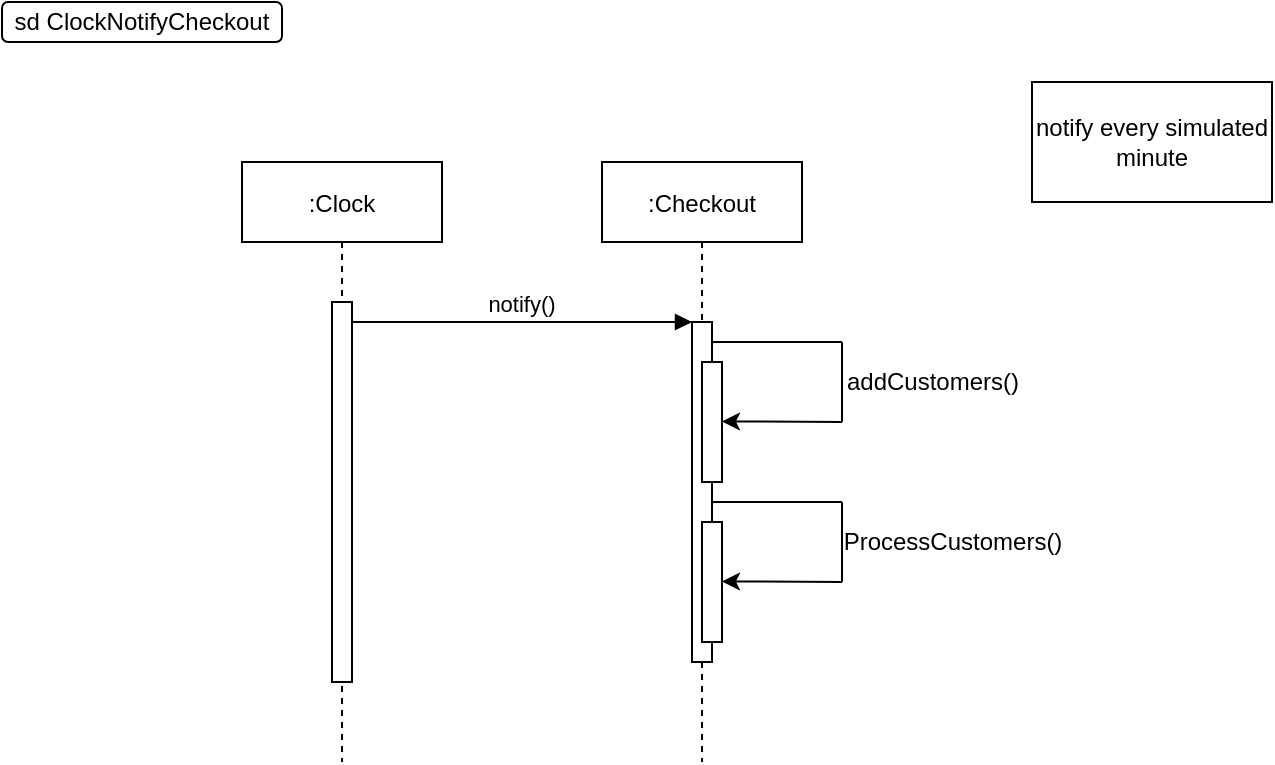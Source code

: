 <mxfile version="16.5.2" type="github" pages="4">
  <diagram id="kgpKYQtTHZ0yAKxKKP6v" name="Page-1">
    <mxGraphModel dx="813" dy="435" grid="1" gridSize="10" guides="1" tooltips="1" connect="1" arrows="1" fold="1" page="1" pageScale="1" pageWidth="850" pageHeight="1100" math="0" shadow="0">
      <root>
        <mxCell id="0" />
        <mxCell id="1" parent="0" />
        <mxCell id="3nuBFxr9cyL0pnOWT2aG-1" value=":Clock" style="shape=umlLifeline;perimeter=lifelinePerimeter;container=1;collapsible=0;recursiveResize=0;rounded=0;shadow=0;strokeWidth=1;" parent="1" vertex="1">
          <mxGeometry x="120" y="80" width="100" height="300" as="geometry" />
        </mxCell>
        <mxCell id="3nuBFxr9cyL0pnOWT2aG-2" value="" style="points=[];perimeter=orthogonalPerimeter;rounded=0;shadow=0;strokeWidth=1;" parent="3nuBFxr9cyL0pnOWT2aG-1" vertex="1">
          <mxGeometry x="45" y="70" width="10" height="190" as="geometry" />
        </mxCell>
        <mxCell id="3nuBFxr9cyL0pnOWT2aG-5" value=":Checkout" style="shape=umlLifeline;perimeter=lifelinePerimeter;container=1;collapsible=0;recursiveResize=0;rounded=0;shadow=0;strokeWidth=1;" parent="1" vertex="1">
          <mxGeometry x="300" y="80" width="100" height="300" as="geometry" />
        </mxCell>
        <mxCell id="3nuBFxr9cyL0pnOWT2aG-6" value="" style="points=[];perimeter=orthogonalPerimeter;rounded=0;shadow=0;strokeWidth=1;" parent="3nuBFxr9cyL0pnOWT2aG-5" vertex="1">
          <mxGeometry x="45" y="80" width="10" height="170" as="geometry" />
        </mxCell>
        <mxCell id="3nuBFxr9cyL0pnOWT2aG-4" value="" style="points=[];perimeter=orthogonalPerimeter;rounded=0;shadow=0;strokeWidth=1;" parent="3nuBFxr9cyL0pnOWT2aG-5" vertex="1">
          <mxGeometry x="50" y="100" width="10" height="60" as="geometry" />
        </mxCell>
        <mxCell id="bTOaqfw5p9arZOFWaih8-1" value="" style="points=[];perimeter=orthogonalPerimeter;rounded=0;shadow=0;strokeWidth=1;" vertex="1" parent="3nuBFxr9cyL0pnOWT2aG-5">
          <mxGeometry x="50" y="180" width="10" height="60" as="geometry" />
        </mxCell>
        <mxCell id="bTOaqfw5p9arZOFWaih8-6" value="" style="endArrow=none;html=1;rounded=0;" edge="1" parent="3nuBFxr9cyL0pnOWT2aG-5">
          <mxGeometry width="50" height="50" relative="1" as="geometry">
            <mxPoint x="55" y="90" as="sourcePoint" />
            <mxPoint x="120" y="90" as="targetPoint" />
          </mxGeometry>
        </mxCell>
        <mxCell id="bTOaqfw5p9arZOFWaih8-8" value="" style="endArrow=classic;html=1;rounded=0;" edge="1" parent="3nuBFxr9cyL0pnOWT2aG-5">
          <mxGeometry width="50" height="50" relative="1" as="geometry">
            <mxPoint x="120" y="130" as="sourcePoint" />
            <mxPoint x="60" y="129.71" as="targetPoint" />
          </mxGeometry>
        </mxCell>
        <mxCell id="bTOaqfw5p9arZOFWaih8-11" value="" style="endArrow=classic;html=1;rounded=0;" edge="1" parent="3nuBFxr9cyL0pnOWT2aG-5">
          <mxGeometry width="50" height="50" relative="1" as="geometry">
            <mxPoint x="120" y="210" as="sourcePoint" />
            <mxPoint x="60" y="209.71" as="targetPoint" />
          </mxGeometry>
        </mxCell>
        <mxCell id="bTOaqfw5p9arZOFWaih8-12" value="" style="endArrow=none;html=1;rounded=0;" edge="1" parent="3nuBFxr9cyL0pnOWT2aG-5">
          <mxGeometry width="50" height="50" relative="1" as="geometry">
            <mxPoint x="55" y="170" as="sourcePoint" />
            <mxPoint x="120" y="170" as="targetPoint" />
          </mxGeometry>
        </mxCell>
        <mxCell id="3nuBFxr9cyL0pnOWT2aG-8" value="notify()" style="verticalAlign=bottom;endArrow=block;entryX=0;entryY=0;shadow=0;strokeWidth=1;" parent="1" source="3nuBFxr9cyL0pnOWT2aG-2" target="3nuBFxr9cyL0pnOWT2aG-6" edge="1">
          <mxGeometry relative="1" as="geometry">
            <mxPoint x="275" y="160" as="sourcePoint" />
          </mxGeometry>
        </mxCell>
        <mxCell id="bTOaqfw5p9arZOFWaih8-9" value="" style="endArrow=none;html=1;rounded=0;" edge="1" parent="1">
          <mxGeometry width="50" height="50" relative="1" as="geometry">
            <mxPoint x="420" y="210" as="sourcePoint" />
            <mxPoint x="420" y="170" as="targetPoint" />
          </mxGeometry>
        </mxCell>
        <mxCell id="bTOaqfw5p9arZOFWaih8-10" value="addCustomers()" style="text;html=1;align=center;verticalAlign=middle;resizable=0;points=[];autosize=1;strokeColor=none;fillColor=none;" vertex="1" parent="1">
          <mxGeometry x="415" y="180" width="100" height="20" as="geometry" />
        </mxCell>
        <mxCell id="bTOaqfw5p9arZOFWaih8-13" value="" style="endArrow=none;html=1;rounded=0;" edge="1" parent="1">
          <mxGeometry width="50" height="50" relative="1" as="geometry">
            <mxPoint x="420" y="290" as="sourcePoint" />
            <mxPoint x="420" y="250" as="targetPoint" />
          </mxGeometry>
        </mxCell>
        <mxCell id="bTOaqfw5p9arZOFWaih8-14" value="ProcessCustomers()" style="text;html=1;align=center;verticalAlign=middle;resizable=0;points=[];autosize=1;strokeColor=none;fillColor=none;" vertex="1" parent="1">
          <mxGeometry x="415" y="260" width="120" height="20" as="geometry" />
        </mxCell>
        <mxCell id="bTOaqfw5p9arZOFWaih8-15" value="notify every simulated minute" style="rounded=0;whiteSpace=wrap;html=1;" vertex="1" parent="1">
          <mxGeometry x="515" y="40" width="120" height="60" as="geometry" />
        </mxCell>
        <mxCell id="bTOaqfw5p9arZOFWaih8-18" value="sd ClockNotifyCheckout" style="rounded=1;whiteSpace=wrap;html=1;" vertex="1" parent="1">
          <mxGeometry width="140" height="20" as="geometry" />
        </mxCell>
      </root>
    </mxGraphModel>
  </diagram>
  <diagram id="1brQ0yqux-kK48zK3aQE" name="Page-2">
    <mxGraphModel dx="813" dy="435" grid="1" gridSize="10" guides="1" tooltips="1" connect="1" arrows="1" fold="1" page="1" pageScale="1" pageWidth="850" pageHeight="1100" math="0" shadow="0">
      <root>
        <mxCell id="E_dnZjqbHPf4qMpIFb9E-0" />
        <mxCell id="E_dnZjqbHPf4qMpIFb9E-1" parent="E_dnZjqbHPf4qMpIFb9E-0" />
        <mxCell id="2q3a48YyJyF_BGKVYIYm-13" value="" style="rounded=1;whiteSpace=wrap;html=1;" vertex="1" parent="E_dnZjqbHPf4qMpIFb9E-1">
          <mxGeometry x="20" y="220" width="800" height="130" as="geometry" />
        </mxCell>
        <mxCell id="E_dnZjqbHPf4qMpIFb9E-2" value="sd AddCustomers" style="rounded=1;whiteSpace=wrap;html=1;" vertex="1" parent="E_dnZjqbHPf4qMpIFb9E-1">
          <mxGeometry width="220" height="30" as="geometry" />
        </mxCell>
        <mxCell id="E_dnZjqbHPf4qMpIFb9E-3" value=":Checkout" style="rounded=1;whiteSpace=wrap;html=1;" vertex="1" parent="E_dnZjqbHPf4qMpIFb9E-1">
          <mxGeometry x="70" y="70" width="120" height="60" as="geometry" />
        </mxCell>
        <mxCell id="2q3a48YyJyF_BGKVYIYm-0" value="" style="endArrow=none;dashed=1;html=1;rounded=0;strokeWidth=2;startArrow=none;" edge="1" parent="E_dnZjqbHPf4qMpIFb9E-1" source="2q3a48YyJyF_BGKVYIYm-1">
          <mxGeometry width="50" height="50" relative="1" as="geometry">
            <mxPoint x="130" y="380" as="sourcePoint" />
            <mxPoint x="129.5" y="130" as="targetPoint" />
          </mxGeometry>
        </mxCell>
        <mxCell id="2q3a48YyJyF_BGKVYIYm-1" value="" style="rounded=1;whiteSpace=wrap;html=1;rotation=90;" vertex="1" parent="E_dnZjqbHPf4qMpIFb9E-1">
          <mxGeometry x="28.75" y="248.75" width="202.5" height="20" as="geometry" />
        </mxCell>
        <mxCell id="2q3a48YyJyF_BGKVYIYm-2" value="" style="endArrow=none;dashed=1;html=1;rounded=0;strokeWidth=2;" edge="1" parent="E_dnZjqbHPf4qMpIFb9E-1" target="2q3a48YyJyF_BGKVYIYm-1">
          <mxGeometry width="50" height="50" relative="1" as="geometry">
            <mxPoint x="130" y="440" as="sourcePoint" />
            <mxPoint x="129.5" y="130" as="targetPoint" />
          </mxGeometry>
        </mxCell>
        <mxCell id="2q3a48YyJyF_BGKVYIYm-3" value=":Random" style="rounded=1;whiteSpace=wrap;html=1;" vertex="1" parent="E_dnZjqbHPf4qMpIFb9E-1">
          <mxGeometry x="305" y="70" width="120" height="60" as="geometry" />
        </mxCell>
        <mxCell id="2q3a48YyJyF_BGKVYIYm-4" value="" style="endArrow=none;dashed=1;html=1;rounded=0;strokeWidth=2;startArrow=none;" edge="1" parent="E_dnZjqbHPf4qMpIFb9E-1">
          <mxGeometry width="50" height="50" relative="1" as="geometry">
            <mxPoint x="370" y="160" as="sourcePoint" />
            <mxPoint x="370" y="130" as="targetPoint" />
          </mxGeometry>
        </mxCell>
        <mxCell id="2q3a48YyJyF_BGKVYIYm-6" value="" style="endArrow=none;dashed=1;html=1;rounded=0;strokeWidth=2;" edge="1" parent="E_dnZjqbHPf4qMpIFb9E-1" target="2q3a48YyJyF_BGKVYIYm-10">
          <mxGeometry width="50" height="50" relative="1" as="geometry">
            <mxPoint x="370" y="440" as="sourcePoint" />
            <mxPoint x="372.147" y="217.5" as="targetPoint" />
          </mxGeometry>
        </mxCell>
        <mxCell id="2q3a48YyJyF_BGKVYIYm-7" value=":Queue" style="rounded=1;whiteSpace=wrap;html=1;" vertex="1" parent="E_dnZjqbHPf4qMpIFb9E-1">
          <mxGeometry x="580" y="70" width="120" height="60" as="geometry" />
        </mxCell>
        <mxCell id="2q3a48YyJyF_BGKVYIYm-8" value="" style="endArrow=none;dashed=1;html=1;rounded=0;strokeWidth=2;startArrow=none;" edge="1" parent="E_dnZjqbHPf4qMpIFb9E-1" source="2q3a48YyJyF_BGKVYIYm-11">
          <mxGeometry width="50" height="50" relative="1" as="geometry">
            <mxPoint x="640" y="400" as="sourcePoint" />
            <mxPoint x="640" y="130" as="targetPoint" />
          </mxGeometry>
        </mxCell>
        <mxCell id="2q3a48YyJyF_BGKVYIYm-10" value="" style="rounded=1;whiteSpace=wrap;html=1;rotation=90;" vertex="1" parent="E_dnZjqbHPf4qMpIFb9E-1">
          <mxGeometry x="345" y="175" width="50" height="20" as="geometry" />
        </mxCell>
        <mxCell id="2q3a48YyJyF_BGKVYIYm-11" value="" style="rounded=1;whiteSpace=wrap;html=1;rotation=90;" vertex="1" parent="E_dnZjqbHPf4qMpIFb9E-1">
          <mxGeometry x="610" y="300" width="60" height="20" as="geometry" />
        </mxCell>
        <mxCell id="2q3a48YyJyF_BGKVYIYm-12" value="" style="endArrow=none;dashed=1;html=1;rounded=0;strokeWidth=2;" edge="1" parent="E_dnZjqbHPf4qMpIFb9E-1" target="2q3a48YyJyF_BGKVYIYm-11">
          <mxGeometry width="50" height="50" relative="1" as="geometry">
            <mxPoint x="640" y="440" as="sourcePoint" />
            <mxPoint x="640" y="130" as="targetPoint" />
          </mxGeometry>
        </mxCell>
        <mxCell id="2q3a48YyJyF_BGKVYIYm-16" value="Loop(0,10)" style="text;html=1;strokeColor=none;fillColor=none;align=center;verticalAlign=middle;whiteSpace=wrap;rounded=0;" vertex="1" parent="E_dnZjqbHPf4qMpIFb9E-1">
          <mxGeometry x="20" y="218.75" width="68.75" height="30" as="geometry" />
        </mxCell>
        <mxCell id="2q3a48YyJyF_BGKVYIYm-18" value="" style="endArrow=classic;html=1;rounded=0;strokeWidth=1;entryX=0.25;entryY=1;entryDx=0;entryDy=0;" edge="1" parent="E_dnZjqbHPf4qMpIFb9E-1" target="2q3a48YyJyF_BGKVYIYm-10">
          <mxGeometry width="50" height="50" relative="1" as="geometry">
            <mxPoint x="140" y="173" as="sourcePoint" />
            <mxPoint x="340" y="170" as="targetPoint" />
          </mxGeometry>
        </mxCell>
        <mxCell id="2q3a48YyJyF_BGKVYIYm-19" value="Random()" style="text;html=1;strokeColor=none;fillColor=none;align=center;verticalAlign=middle;whiteSpace=wrap;rounded=0;" vertex="1" parent="E_dnZjqbHPf4qMpIFb9E-1">
          <mxGeometry x="220" y="145" width="60" height="30" as="geometry" />
        </mxCell>
        <mxCell id="2q3a48YyJyF_BGKVYIYm-20" value="" style="endArrow=classic;html=1;rounded=0;strokeWidth=1;entryX=0.5;entryY=1;entryDx=0;entryDy=0;" edge="1" parent="E_dnZjqbHPf4qMpIFb9E-1" target="2q3a48YyJyF_BGKVYIYm-11">
          <mxGeometry width="50" height="50" relative="1" as="geometry">
            <mxPoint x="140" y="310.21" as="sourcePoint" />
            <mxPoint x="360" y="309.71" as="targetPoint" />
          </mxGeometry>
        </mxCell>
        <mxCell id="2q3a48YyJyF_BGKVYIYm-21" value="enter(Customer)" style="text;html=1;strokeColor=none;fillColor=none;align=center;verticalAlign=middle;whiteSpace=wrap;rounded=0;" vertex="1" parent="E_dnZjqbHPf4qMpIFb9E-1">
          <mxGeometry x="220" y="280" width="60" height="30" as="geometry" />
        </mxCell>
        <mxCell id="2q3a48YyJyF_BGKVYIYm-23" value=":Customer" style="rounded=1;whiteSpace=wrap;html=1;" vertex="1" parent="E_dnZjqbHPf4qMpIFb9E-1">
          <mxGeometry x="680" y="228.75" width="120" height="60" as="geometry" />
        </mxCell>
        <mxCell id="2q3a48YyJyF_BGKVYIYm-24" value="" style="endArrow=classic;html=1;rounded=0;strokeWidth=1;entryX=0;entryY=0.5;entryDx=0;entryDy=0;" edge="1" parent="E_dnZjqbHPf4qMpIFb9E-1" target="2q3a48YyJyF_BGKVYIYm-23">
          <mxGeometry width="50" height="50" relative="1" as="geometry">
            <mxPoint x="140" y="258.67" as="sourcePoint" />
            <mxPoint x="630" y="258.46" as="targetPoint" />
          </mxGeometry>
        </mxCell>
        <mxCell id="2q3a48YyJyF_BGKVYIYm-25" value="NewCustomers()" style="text;html=1;strokeColor=none;fillColor=none;align=center;verticalAlign=middle;whiteSpace=wrap;rounded=0;" vertex="1" parent="E_dnZjqbHPf4qMpIFb9E-1">
          <mxGeometry x="220" y="228.75" width="60" height="30" as="geometry" />
        </mxCell>
        <mxCell id="2q3a48YyJyF_BGKVYIYm-26" value="" style="endArrow=none;dashed=1;html=1;rounded=0;strokeWidth=2;startArrow=none;" edge="1" parent="E_dnZjqbHPf4qMpIFb9E-1">
          <mxGeometry width="50" height="50" relative="1" as="geometry">
            <mxPoint x="739.71" y="438.75" as="sourcePoint" />
            <mxPoint x="739.71" y="288.75" as="targetPoint" />
          </mxGeometry>
        </mxCell>
      </root>
    </mxGraphModel>
  </diagram>
  <diagram id="IKTdip-7LG_9I6P54wlZ" name="Page-3">
    <mxGraphModel dx="1422" dy="762" grid="1" gridSize="10" guides="1" tooltips="1" connect="1" arrows="1" fold="1" page="1" pageScale="1" pageWidth="850" pageHeight="1100" math="0" shadow="0">
      <root>
        <mxCell id="8T-F-BBAwmEX6_o-kDcD-0" />
        <mxCell id="8T-F-BBAwmEX6_o-kDcD-1" parent="8T-F-BBAwmEX6_o-kDcD-0" />
        <mxCell id="8T-F-BBAwmEX6_o-kDcD-23" value="" style="rounded=1;whiteSpace=wrap;html=1;" vertex="1" parent="8T-F-BBAwmEX6_o-kDcD-1">
          <mxGeometry x="30" y="310" width="800" height="160" as="geometry" />
        </mxCell>
        <mxCell id="8T-F-BBAwmEX6_o-kDcD-2" value=":Checkout" style="rounded=1;whiteSpace=wrap;html=1;" vertex="1" parent="8T-F-BBAwmEX6_o-kDcD-1">
          <mxGeometry x="61.25" y="160" width="120" height="60" as="geometry" />
        </mxCell>
        <mxCell id="8T-F-BBAwmEX6_o-kDcD-3" value="" style="endArrow=none;dashed=1;html=1;rounded=0;strokeWidth=2;startArrow=none;" edge="1" parent="8T-F-BBAwmEX6_o-kDcD-1" source="8T-F-BBAwmEX6_o-kDcD-4">
          <mxGeometry width="50" height="50" relative="1" as="geometry">
            <mxPoint x="121.25" y="470" as="sourcePoint" />
            <mxPoint x="120.75" y="220" as="targetPoint" />
          </mxGeometry>
        </mxCell>
        <mxCell id="8T-F-BBAwmEX6_o-kDcD-4" value="" style="rounded=1;whiteSpace=wrap;html=1;rotation=90;" vertex="1" parent="8T-F-BBAwmEX6_o-kDcD-1">
          <mxGeometry x="20" y="338.75" width="202.5" height="20" as="geometry" />
        </mxCell>
        <mxCell id="8T-F-BBAwmEX6_o-kDcD-5" value="" style="endArrow=none;dashed=1;html=1;rounded=0;strokeWidth=2;" edge="1" parent="8T-F-BBAwmEX6_o-kDcD-1" target="8T-F-BBAwmEX6_o-kDcD-4">
          <mxGeometry width="50" height="50" relative="1" as="geometry">
            <mxPoint x="121.25" y="530" as="sourcePoint" />
            <mxPoint x="120.75" y="220" as="targetPoint" />
          </mxGeometry>
        </mxCell>
        <mxCell id="8T-F-BBAwmEX6_o-kDcD-6" value=":Random" style="rounded=1;whiteSpace=wrap;html=1;" vertex="1" parent="8T-F-BBAwmEX6_o-kDcD-1">
          <mxGeometry x="296.25" y="160" width="120" height="60" as="geometry" />
        </mxCell>
        <mxCell id="8T-F-BBAwmEX6_o-kDcD-7" value="" style="endArrow=none;dashed=1;html=1;rounded=0;strokeWidth=2;startArrow=none;" edge="1" parent="8T-F-BBAwmEX6_o-kDcD-1">
          <mxGeometry width="50" height="50" relative="1" as="geometry">
            <mxPoint x="361.25" y="250" as="sourcePoint" />
            <mxPoint x="361.25" y="220" as="targetPoint" />
          </mxGeometry>
        </mxCell>
        <mxCell id="8T-F-BBAwmEX6_o-kDcD-8" value="" style="endArrow=none;dashed=1;html=1;rounded=0;strokeWidth=2;" edge="1" parent="8T-F-BBAwmEX6_o-kDcD-1" target="8T-F-BBAwmEX6_o-kDcD-11">
          <mxGeometry width="50" height="50" relative="1" as="geometry">
            <mxPoint x="361.25" y="530" as="sourcePoint" />
            <mxPoint x="363.397" y="307.5" as="targetPoint" />
          </mxGeometry>
        </mxCell>
        <mxCell id="8T-F-BBAwmEX6_o-kDcD-9" value=":Queue" style="rounded=1;whiteSpace=wrap;html=1;" vertex="1" parent="8T-F-BBAwmEX6_o-kDcD-1">
          <mxGeometry x="500" y="160" width="120" height="60" as="geometry" />
        </mxCell>
        <mxCell id="8T-F-BBAwmEX6_o-kDcD-10" value="" style="endArrow=none;dashed=1;html=1;rounded=0;strokeWidth=2;startArrow=none;entryX=0.5;entryY=1;entryDx=0;entryDy=0;" edge="1" parent="8T-F-BBAwmEX6_o-kDcD-1" source="8T-F-BBAwmEX6_o-kDcD-12" target="8T-F-BBAwmEX6_o-kDcD-9">
          <mxGeometry width="50" height="50" relative="1" as="geometry">
            <mxPoint x="631.25" y="490" as="sourcePoint" />
            <mxPoint x="631.25" y="220" as="targetPoint" />
          </mxGeometry>
        </mxCell>
        <mxCell id="8T-F-BBAwmEX6_o-kDcD-11" value="" style="rounded=1;whiteSpace=wrap;html=1;rotation=90;" vertex="1" parent="8T-F-BBAwmEX6_o-kDcD-1">
          <mxGeometry x="336.25" y="265" width="50" height="20" as="geometry" />
        </mxCell>
        <mxCell id="8T-F-BBAwmEX6_o-kDcD-12" value="" style="rounded=1;whiteSpace=wrap;html=1;rotation=90;" vertex="1" parent="8T-F-BBAwmEX6_o-kDcD-1">
          <mxGeometry x="530" y="390" width="60" height="20" as="geometry" />
        </mxCell>
        <mxCell id="8T-F-BBAwmEX6_o-kDcD-13" value="" style="endArrow=none;dashed=1;html=1;rounded=0;strokeWidth=2;" edge="1" parent="8T-F-BBAwmEX6_o-kDcD-1" target="8T-F-BBAwmEX6_o-kDcD-12">
          <mxGeometry width="50" height="50" relative="1" as="geometry">
            <mxPoint x="560" y="530" as="sourcePoint" />
            <mxPoint x="631.25" y="220" as="targetPoint" />
          </mxGeometry>
        </mxCell>
        <mxCell id="8T-F-BBAwmEX6_o-kDcD-14" value="" style="endArrow=classic;html=1;rounded=0;strokeWidth=1;entryX=0.25;entryY=1;entryDx=0;entryDy=0;" edge="1" parent="8T-F-BBAwmEX6_o-kDcD-1" target="8T-F-BBAwmEX6_o-kDcD-11">
          <mxGeometry width="50" height="50" relative="1" as="geometry">
            <mxPoint x="131.25" y="263" as="sourcePoint" />
            <mxPoint x="331.25" y="260" as="targetPoint" />
          </mxGeometry>
        </mxCell>
        <mxCell id="8T-F-BBAwmEX6_o-kDcD-15" value="Random()" style="text;html=1;strokeColor=none;fillColor=none;align=center;verticalAlign=middle;whiteSpace=wrap;rounded=0;" vertex="1" parent="8T-F-BBAwmEX6_o-kDcD-1">
          <mxGeometry x="211.25" y="235" width="60" height="30" as="geometry" />
        </mxCell>
        <mxCell id="8T-F-BBAwmEX6_o-kDcD-16" value="" style="endArrow=classic;html=1;rounded=0;strokeWidth=1;entryX=0.5;entryY=1;entryDx=0;entryDy=0;" edge="1" parent="8T-F-BBAwmEX6_o-kDcD-1" target="8T-F-BBAwmEX6_o-kDcD-12">
          <mxGeometry width="50" height="50" relative="1" as="geometry">
            <mxPoint x="131.25" y="400.21" as="sourcePoint" />
            <mxPoint x="351.25" y="399.71" as="targetPoint" />
          </mxGeometry>
        </mxCell>
        <mxCell id="8T-F-BBAwmEX6_o-kDcD-17" value="remove()" style="text;html=1;strokeColor=none;fillColor=none;align=center;verticalAlign=middle;whiteSpace=wrap;rounded=0;" vertex="1" parent="8T-F-BBAwmEX6_o-kDcD-1">
          <mxGeometry x="211.25" y="370" width="60" height="30" as="geometry" />
        </mxCell>
        <mxCell id="8T-F-BBAwmEX6_o-kDcD-18" value=":Customer" style="rounded=1;whiteSpace=wrap;html=1;" vertex="1" parent="8T-F-BBAwmEX6_o-kDcD-1">
          <mxGeometry x="710" y="160" width="120" height="60" as="geometry" />
        </mxCell>
        <mxCell id="8T-F-BBAwmEX6_o-kDcD-21" value="" style="endArrow=none;dashed=1;html=1;rounded=0;strokeWidth=2;startArrow=none;" edge="1" parent="8T-F-BBAwmEX6_o-kDcD-1">
          <mxGeometry width="50" height="50" relative="1" as="geometry">
            <mxPoint x="769.5" y="370" as="sourcePoint" />
            <mxPoint x="769.5" y="220" as="targetPoint" />
          </mxGeometry>
        </mxCell>
        <mxCell id="8T-F-BBAwmEX6_o-kDcD-22" value="sd ProcessCustomer" style="rounded=1;whiteSpace=wrap;html=1;" vertex="1" parent="8T-F-BBAwmEX6_o-kDcD-1">
          <mxGeometry width="160" height="40" as="geometry" />
        </mxCell>
        <mxCell id="8T-F-BBAwmEX6_o-kDcD-24" value="Loop(0,10)" style="text;html=1;strokeColor=none;fillColor=none;align=center;verticalAlign=middle;whiteSpace=wrap;rounded=0;" vertex="1" parent="8T-F-BBAwmEX6_o-kDcD-1">
          <mxGeometry x="30" y="310" width="70" height="30" as="geometry" />
        </mxCell>
        <mxCell id="L7UwHsS_VlGScF6WgOxd-0" value="" style="endArrow=classic;html=1;rounded=0;strokeWidth=1;entryX=0.25;entryY=1;entryDx=0;entryDy=0;" edge="1" parent="8T-F-BBAwmEX6_o-kDcD-1">
          <mxGeometry width="50" height="50" relative="1" as="geometry">
            <mxPoint x="570" y="370" as="sourcePoint" />
            <mxPoint x="770" y="370" as="targetPoint" />
          </mxGeometry>
        </mxCell>
        <mxCell id="L7UwHsS_VlGScF6WgOxd-1" value="Destroy" style="text;html=1;strokeColor=none;fillColor=none;align=center;verticalAlign=middle;whiteSpace=wrap;rounded=0;" vertex="1" parent="8T-F-BBAwmEX6_o-kDcD-1">
          <mxGeometry x="640" y="340" width="60" height="30" as="geometry" />
        </mxCell>
      </root>
    </mxGraphModel>
  </diagram>
  <diagram id="cePA9xYmZadNoebBsndP" name="Page-4">
    <mxGraphModel dx="2272" dy="762" grid="1" gridSize="10" guides="1" tooltips="1" connect="1" arrows="1" fold="1" page="1" pageScale="1" pageWidth="850" pageHeight="1100" math="0" shadow="0">
      <root>
        <mxCell id="2FLhjEE30xPNqYAVxItI-0" />
        <mxCell id="2FLhjEE30xPNqYAVxItI-1" parent="2FLhjEE30xPNqYAVxItI-0" />
        <mxCell id="PiOkKeHJk-W8B2vhTJfh-3" style="edgeStyle=orthogonalEdgeStyle;rounded=0;orthogonalLoop=1;jettySize=auto;html=1;exitX=0.85;exitY=1.033;exitDx=0;exitDy=0;strokeWidth=1;exitPerimeter=0;entryX=0.2;entryY=0.007;entryDx=0;entryDy=0;entryPerimeter=0;" edge="1" parent="2FLhjEE30xPNqYAVxItI-1" source="2FLhjEE30xPNqYAVxItI-7" target="5qB8sHffzaJco7m-HeBm-2">
          <mxGeometry relative="1" as="geometry">
            <mxPoint x="240" y="320" as="targetPoint" />
          </mxGeometry>
        </mxCell>
        <mxCell id="2FLhjEE30xPNqYAVxItI-5" value="Checkout" style="swimlane;" vertex="1" parent="2FLhjEE30xPNqYAVxItI-1">
          <mxGeometry x="70" y="40" width="200" height="150" as="geometry" />
        </mxCell>
        <mxCell id="2FLhjEE30xPNqYAVxItI-7" value="&lt;span&gt;+ addCustomers()&lt;/span&gt;&lt;br&gt;&lt;span&gt;+ processCustomers()&lt;/span&gt;" style="rounded=0;whiteSpace=wrap;html=1;align=left;" vertex="1" parent="2FLhjEE30xPNqYAVxItI-5">
          <mxGeometry y="90" width="200" height="60" as="geometry" />
        </mxCell>
        <mxCell id="10K_a_AJLezfxFyQLIa7-0" value="Queue" style="swimlane;" vertex="1" parent="2FLhjEE30xPNqYAVxItI-1">
          <mxGeometry x="520" y="40" width="200" height="150" as="geometry" />
        </mxCell>
        <mxCell id="10K_a_AJLezfxFyQLIa7-1" value="&lt;span&gt;+ enterCustomers()&lt;/span&gt;&lt;br&gt;&lt;span&gt;+ remove()&lt;/span&gt;" style="rounded=0;whiteSpace=wrap;html=1;align=left;" vertex="1" parent="10K_a_AJLezfxFyQLIa7-0">
          <mxGeometry y="90" width="200" height="60" as="geometry" />
        </mxCell>
        <mxCell id="Hk4lfLHr64dRnZRZRuiL-0" value="" style="endArrow=none;html=1;rounded=0;strokeWidth=1;" edge="1" parent="2FLhjEE30xPNqYAVxItI-1">
          <mxGeometry width="50" height="50" relative="1" as="geometry">
            <mxPoint x="290" y="120" as="sourcePoint" />
            <mxPoint x="520" y="120" as="targetPoint" />
          </mxGeometry>
        </mxCell>
        <mxCell id="Hk4lfLHr64dRnZRZRuiL-1" value="" style="rhombus;whiteSpace=wrap;html=1;" vertex="1" parent="2FLhjEE30xPNqYAVxItI-1">
          <mxGeometry x="270" y="110" width="20" height="20" as="geometry" />
        </mxCell>
        <mxCell id="Hk4lfLHr64dRnZRZRuiL-2" value="Has" style="text;html=1;align=center;verticalAlign=middle;resizable=0;points=[];autosize=1;strokeColor=none;fillColor=none;" vertex="1" parent="2FLhjEE30xPNqYAVxItI-1">
          <mxGeometry x="385" y="100" width="40" height="20" as="geometry" />
        </mxCell>
        <mxCell id="Hk4lfLHr64dRnZRZRuiL-3" value="Customer" style="swimlane;" vertex="1" parent="2FLhjEE30xPNqYAVxItI-1">
          <mxGeometry x="520" y="330" width="200" height="150" as="geometry" />
        </mxCell>
        <mxCell id="Hk4lfLHr64dRnZRZRuiL-4" value="&lt;span&gt;+ newCustomers()&lt;/span&gt;" style="rounded=0;whiteSpace=wrap;html=1;align=left;" vertex="1" parent="Hk4lfLHr64dRnZRZRuiL-3">
          <mxGeometry y="90" width="200" height="60" as="geometry" />
        </mxCell>
        <mxCell id="5qB8sHffzaJco7m-HeBm-0" value="" style="endArrow=classic;html=1;rounded=0;strokeWidth=1;entryX=0.5;entryY=0;entryDx=0;entryDy=0;exitX=0.5;exitY=1;exitDx=0;exitDy=0;" edge="1" parent="2FLhjEE30xPNqYAVxItI-1" source="10K_a_AJLezfxFyQLIa7-0" target="Hk4lfLHr64dRnZRZRuiL-3">
          <mxGeometry width="50" height="50" relative="1" as="geometry">
            <mxPoint x="570" y="280" as="sourcePoint" />
            <mxPoint x="620" y="230" as="targetPoint" />
          </mxGeometry>
        </mxCell>
        <mxCell id="5qB8sHffzaJco7m-HeBm-1" value="Hold" style="text;html=1;align=center;verticalAlign=middle;resizable=0;points=[];autosize=1;strokeColor=none;fillColor=none;" vertex="1" parent="2FLhjEE30xPNqYAVxItI-1">
          <mxGeometry x="620" y="240" width="40" height="20" as="geometry" />
        </mxCell>
        <mxCell id="5qB8sHffzaJco7m-HeBm-2" value="Random" style="swimlane;" vertex="1" parent="2FLhjEE30xPNqYAVxItI-1">
          <mxGeometry x="200" y="330" width="200" height="150" as="geometry" />
        </mxCell>
        <mxCell id="5qB8sHffzaJco7m-HeBm-3" value="&lt;span&gt;+ random()&lt;/span&gt;" style="rounded=0;whiteSpace=wrap;html=1;align=left;" vertex="1" parent="5qB8sHffzaJco7m-HeBm-2">
          <mxGeometry y="90" width="200" height="60" as="geometry" />
        </mxCell>
        <mxCell id="PiOkKeHJk-W8B2vhTJfh-1" style="edgeStyle=orthogonalEdgeStyle;rounded=0;orthogonalLoop=1;jettySize=auto;html=1;strokeWidth=1;exitX=0.95;exitY=-0.013;exitDx=0;exitDy=0;exitPerimeter=0;" edge="1" parent="2FLhjEE30xPNqYAVxItI-1" source="5qB8sHffzaJco7m-HeBm-4">
          <mxGeometry relative="1" as="geometry">
            <mxPoint x="90" y="190" as="targetPoint" />
          </mxGeometry>
        </mxCell>
        <mxCell id="5qB8sHffzaJco7m-HeBm-4" value="ClockQueue" style="swimlane;" vertex="1" parent="2FLhjEE30xPNqYAVxItI-1">
          <mxGeometry x="-100" y="330" width="200" height="150" as="geometry" />
        </mxCell>
        <mxCell id="5qB8sHffzaJco7m-HeBm-5" value="" style="rounded=0;whiteSpace=wrap;html=1;align=left;" vertex="1" parent="5qB8sHffzaJco7m-HeBm-4">
          <mxGeometry y="90" width="200" height="60" as="geometry" />
        </mxCell>
        <mxCell id="PiOkKeHJk-W8B2vhTJfh-2" value="Notifies" style="text;html=1;align=center;verticalAlign=middle;resizable=0;points=[];autosize=1;strokeColor=none;fillColor=none;" vertex="1" parent="2FLhjEE30xPNqYAVxItI-1">
          <mxGeometry x="30" y="260" width="60" height="20" as="geometry" />
        </mxCell>
      </root>
    </mxGraphModel>
  </diagram>
</mxfile>
